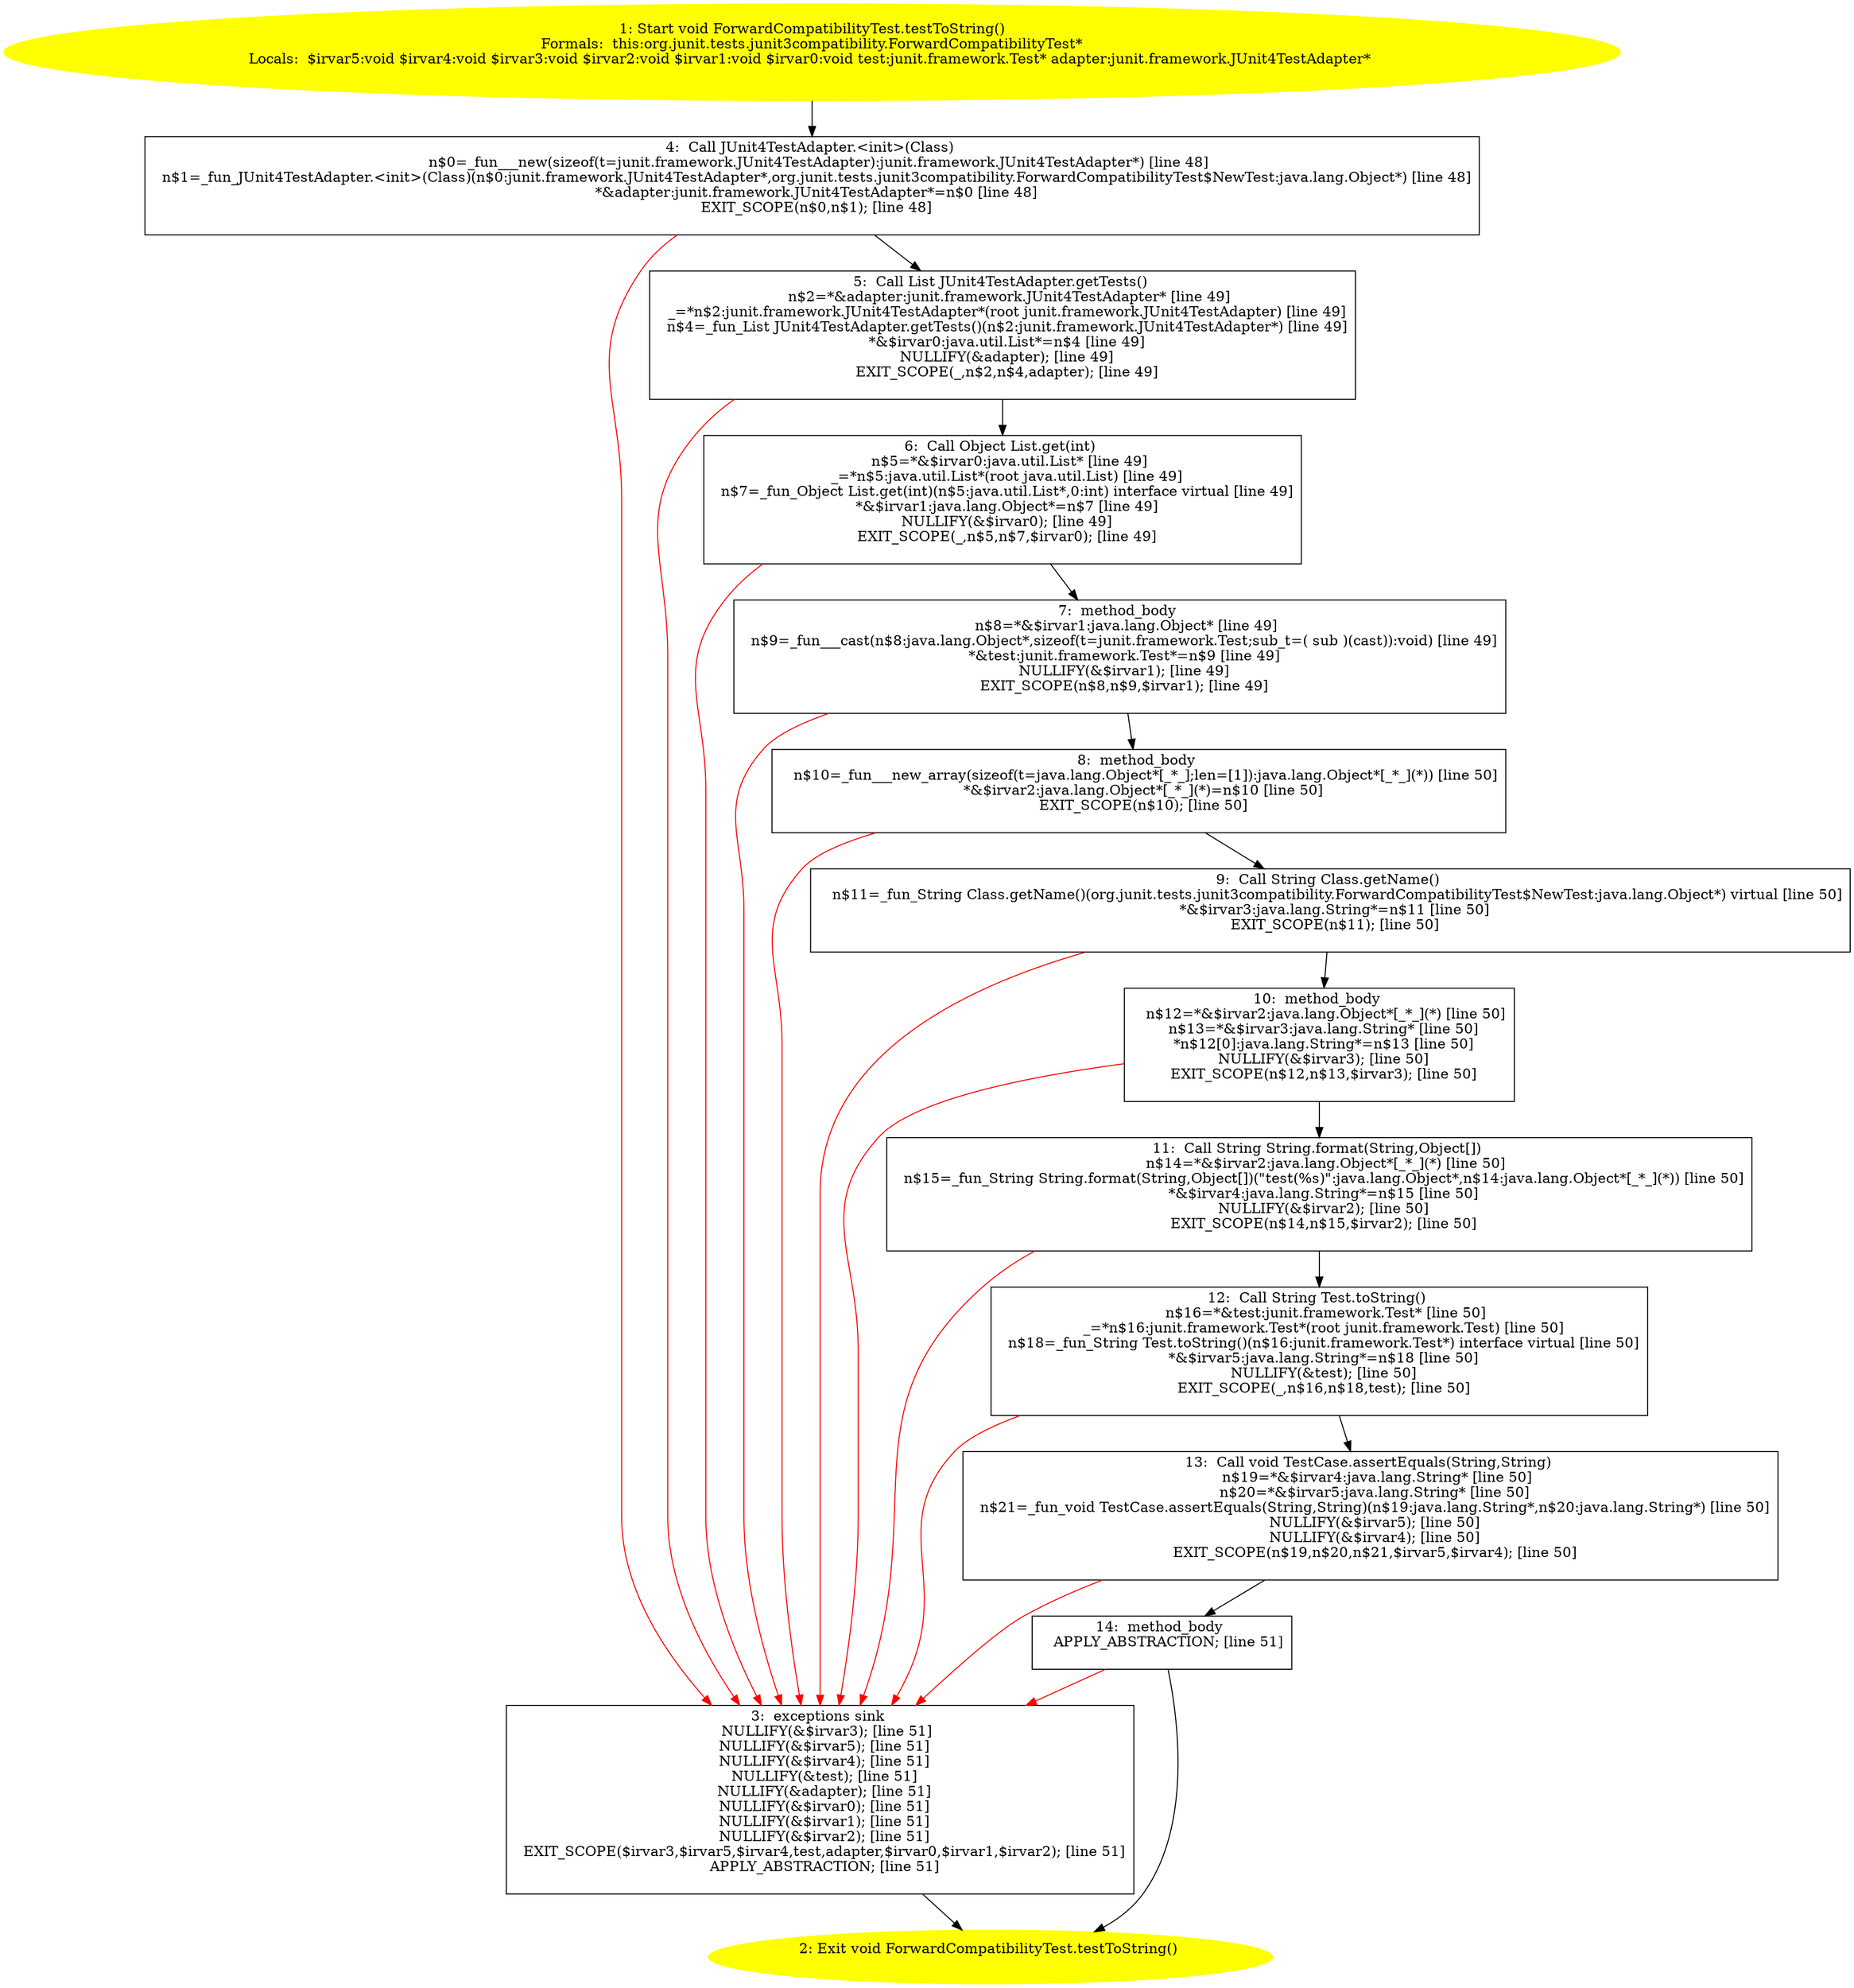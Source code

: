 /* @generated */
digraph cfg {
"org.junit.tests.junit3compatibility.ForwardCompatibilityTest.testToString():void.e5d812213af3d245447cc7a0baf3fdc0_1" [label="1: Start void ForwardCompatibilityTest.testToString()\nFormals:  this:org.junit.tests.junit3compatibility.ForwardCompatibilityTest*\nLocals:  $irvar5:void $irvar4:void $irvar3:void $irvar2:void $irvar1:void $irvar0:void test:junit.framework.Test* adapter:junit.framework.JUnit4TestAdapter* \n  " color=yellow style=filled]
	

	 "org.junit.tests.junit3compatibility.ForwardCompatibilityTest.testToString():void.e5d812213af3d245447cc7a0baf3fdc0_1" -> "org.junit.tests.junit3compatibility.ForwardCompatibilityTest.testToString():void.e5d812213af3d245447cc7a0baf3fdc0_4" ;
"org.junit.tests.junit3compatibility.ForwardCompatibilityTest.testToString():void.e5d812213af3d245447cc7a0baf3fdc0_2" [label="2: Exit void ForwardCompatibilityTest.testToString() \n  " color=yellow style=filled]
	

"org.junit.tests.junit3compatibility.ForwardCompatibilityTest.testToString():void.e5d812213af3d245447cc7a0baf3fdc0_3" [label="3:  exceptions sink \n   NULLIFY(&$irvar3); [line 51]\n  NULLIFY(&$irvar5); [line 51]\n  NULLIFY(&$irvar4); [line 51]\n  NULLIFY(&test); [line 51]\n  NULLIFY(&adapter); [line 51]\n  NULLIFY(&$irvar0); [line 51]\n  NULLIFY(&$irvar1); [line 51]\n  NULLIFY(&$irvar2); [line 51]\n  EXIT_SCOPE($irvar3,$irvar5,$irvar4,test,adapter,$irvar0,$irvar1,$irvar2); [line 51]\n  APPLY_ABSTRACTION; [line 51]\n " shape="box"]
	

	 "org.junit.tests.junit3compatibility.ForwardCompatibilityTest.testToString():void.e5d812213af3d245447cc7a0baf3fdc0_3" -> "org.junit.tests.junit3compatibility.ForwardCompatibilityTest.testToString():void.e5d812213af3d245447cc7a0baf3fdc0_2" ;
"org.junit.tests.junit3compatibility.ForwardCompatibilityTest.testToString():void.e5d812213af3d245447cc7a0baf3fdc0_4" [label="4:  Call JUnit4TestAdapter.<init>(Class) \n   n$0=_fun___new(sizeof(t=junit.framework.JUnit4TestAdapter):junit.framework.JUnit4TestAdapter*) [line 48]\n  n$1=_fun_JUnit4TestAdapter.<init>(Class)(n$0:junit.framework.JUnit4TestAdapter*,org.junit.tests.junit3compatibility.ForwardCompatibilityTest$NewTest:java.lang.Object*) [line 48]\n  *&adapter:junit.framework.JUnit4TestAdapter*=n$0 [line 48]\n  EXIT_SCOPE(n$0,n$1); [line 48]\n " shape="box"]
	

	 "org.junit.tests.junit3compatibility.ForwardCompatibilityTest.testToString():void.e5d812213af3d245447cc7a0baf3fdc0_4" -> "org.junit.tests.junit3compatibility.ForwardCompatibilityTest.testToString():void.e5d812213af3d245447cc7a0baf3fdc0_5" ;
	 "org.junit.tests.junit3compatibility.ForwardCompatibilityTest.testToString():void.e5d812213af3d245447cc7a0baf3fdc0_4" -> "org.junit.tests.junit3compatibility.ForwardCompatibilityTest.testToString():void.e5d812213af3d245447cc7a0baf3fdc0_3" [color="red" ];
"org.junit.tests.junit3compatibility.ForwardCompatibilityTest.testToString():void.e5d812213af3d245447cc7a0baf3fdc0_5" [label="5:  Call List JUnit4TestAdapter.getTests() \n   n$2=*&adapter:junit.framework.JUnit4TestAdapter* [line 49]\n  _=*n$2:junit.framework.JUnit4TestAdapter*(root junit.framework.JUnit4TestAdapter) [line 49]\n  n$4=_fun_List JUnit4TestAdapter.getTests()(n$2:junit.framework.JUnit4TestAdapter*) [line 49]\n  *&$irvar0:java.util.List*=n$4 [line 49]\n  NULLIFY(&adapter); [line 49]\n  EXIT_SCOPE(_,n$2,n$4,adapter); [line 49]\n " shape="box"]
	

	 "org.junit.tests.junit3compatibility.ForwardCompatibilityTest.testToString():void.e5d812213af3d245447cc7a0baf3fdc0_5" -> "org.junit.tests.junit3compatibility.ForwardCompatibilityTest.testToString():void.e5d812213af3d245447cc7a0baf3fdc0_6" ;
	 "org.junit.tests.junit3compatibility.ForwardCompatibilityTest.testToString():void.e5d812213af3d245447cc7a0baf3fdc0_5" -> "org.junit.tests.junit3compatibility.ForwardCompatibilityTest.testToString():void.e5d812213af3d245447cc7a0baf3fdc0_3" [color="red" ];
"org.junit.tests.junit3compatibility.ForwardCompatibilityTest.testToString():void.e5d812213af3d245447cc7a0baf3fdc0_6" [label="6:  Call Object List.get(int) \n   n$5=*&$irvar0:java.util.List* [line 49]\n  _=*n$5:java.util.List*(root java.util.List) [line 49]\n  n$7=_fun_Object List.get(int)(n$5:java.util.List*,0:int) interface virtual [line 49]\n  *&$irvar1:java.lang.Object*=n$7 [line 49]\n  NULLIFY(&$irvar0); [line 49]\n  EXIT_SCOPE(_,n$5,n$7,$irvar0); [line 49]\n " shape="box"]
	

	 "org.junit.tests.junit3compatibility.ForwardCompatibilityTest.testToString():void.e5d812213af3d245447cc7a0baf3fdc0_6" -> "org.junit.tests.junit3compatibility.ForwardCompatibilityTest.testToString():void.e5d812213af3d245447cc7a0baf3fdc0_7" ;
	 "org.junit.tests.junit3compatibility.ForwardCompatibilityTest.testToString():void.e5d812213af3d245447cc7a0baf3fdc0_6" -> "org.junit.tests.junit3compatibility.ForwardCompatibilityTest.testToString():void.e5d812213af3d245447cc7a0baf3fdc0_3" [color="red" ];
"org.junit.tests.junit3compatibility.ForwardCompatibilityTest.testToString():void.e5d812213af3d245447cc7a0baf3fdc0_7" [label="7:  method_body \n   n$8=*&$irvar1:java.lang.Object* [line 49]\n  n$9=_fun___cast(n$8:java.lang.Object*,sizeof(t=junit.framework.Test;sub_t=( sub )(cast)):void) [line 49]\n  *&test:junit.framework.Test*=n$9 [line 49]\n  NULLIFY(&$irvar1); [line 49]\n  EXIT_SCOPE(n$8,n$9,$irvar1); [line 49]\n " shape="box"]
	

	 "org.junit.tests.junit3compatibility.ForwardCompatibilityTest.testToString():void.e5d812213af3d245447cc7a0baf3fdc0_7" -> "org.junit.tests.junit3compatibility.ForwardCompatibilityTest.testToString():void.e5d812213af3d245447cc7a0baf3fdc0_8" ;
	 "org.junit.tests.junit3compatibility.ForwardCompatibilityTest.testToString():void.e5d812213af3d245447cc7a0baf3fdc0_7" -> "org.junit.tests.junit3compatibility.ForwardCompatibilityTest.testToString():void.e5d812213af3d245447cc7a0baf3fdc0_3" [color="red" ];
"org.junit.tests.junit3compatibility.ForwardCompatibilityTest.testToString():void.e5d812213af3d245447cc7a0baf3fdc0_8" [label="8:  method_body \n   n$10=_fun___new_array(sizeof(t=java.lang.Object*[_*_];len=[1]):java.lang.Object*[_*_](*)) [line 50]\n  *&$irvar2:java.lang.Object*[_*_](*)=n$10 [line 50]\n  EXIT_SCOPE(n$10); [line 50]\n " shape="box"]
	

	 "org.junit.tests.junit3compatibility.ForwardCompatibilityTest.testToString():void.e5d812213af3d245447cc7a0baf3fdc0_8" -> "org.junit.tests.junit3compatibility.ForwardCompatibilityTest.testToString():void.e5d812213af3d245447cc7a0baf3fdc0_9" ;
	 "org.junit.tests.junit3compatibility.ForwardCompatibilityTest.testToString():void.e5d812213af3d245447cc7a0baf3fdc0_8" -> "org.junit.tests.junit3compatibility.ForwardCompatibilityTest.testToString():void.e5d812213af3d245447cc7a0baf3fdc0_3" [color="red" ];
"org.junit.tests.junit3compatibility.ForwardCompatibilityTest.testToString():void.e5d812213af3d245447cc7a0baf3fdc0_9" [label="9:  Call String Class.getName() \n   n$11=_fun_String Class.getName()(org.junit.tests.junit3compatibility.ForwardCompatibilityTest$NewTest:java.lang.Object*) virtual [line 50]\n  *&$irvar3:java.lang.String*=n$11 [line 50]\n  EXIT_SCOPE(n$11); [line 50]\n " shape="box"]
	

	 "org.junit.tests.junit3compatibility.ForwardCompatibilityTest.testToString():void.e5d812213af3d245447cc7a0baf3fdc0_9" -> "org.junit.tests.junit3compatibility.ForwardCompatibilityTest.testToString():void.e5d812213af3d245447cc7a0baf3fdc0_10" ;
	 "org.junit.tests.junit3compatibility.ForwardCompatibilityTest.testToString():void.e5d812213af3d245447cc7a0baf3fdc0_9" -> "org.junit.tests.junit3compatibility.ForwardCompatibilityTest.testToString():void.e5d812213af3d245447cc7a0baf3fdc0_3" [color="red" ];
"org.junit.tests.junit3compatibility.ForwardCompatibilityTest.testToString():void.e5d812213af3d245447cc7a0baf3fdc0_10" [label="10:  method_body \n   n$12=*&$irvar2:java.lang.Object*[_*_](*) [line 50]\n  n$13=*&$irvar3:java.lang.String* [line 50]\n  *n$12[0]:java.lang.String*=n$13 [line 50]\n  NULLIFY(&$irvar3); [line 50]\n  EXIT_SCOPE(n$12,n$13,$irvar3); [line 50]\n " shape="box"]
	

	 "org.junit.tests.junit3compatibility.ForwardCompatibilityTest.testToString():void.e5d812213af3d245447cc7a0baf3fdc0_10" -> "org.junit.tests.junit3compatibility.ForwardCompatibilityTest.testToString():void.e5d812213af3d245447cc7a0baf3fdc0_11" ;
	 "org.junit.tests.junit3compatibility.ForwardCompatibilityTest.testToString():void.e5d812213af3d245447cc7a0baf3fdc0_10" -> "org.junit.tests.junit3compatibility.ForwardCompatibilityTest.testToString():void.e5d812213af3d245447cc7a0baf3fdc0_3" [color="red" ];
"org.junit.tests.junit3compatibility.ForwardCompatibilityTest.testToString():void.e5d812213af3d245447cc7a0baf3fdc0_11" [label="11:  Call String String.format(String,Object[]) \n   n$14=*&$irvar2:java.lang.Object*[_*_](*) [line 50]\n  n$15=_fun_String String.format(String,Object[])(\"test(%s)\":java.lang.Object*,n$14:java.lang.Object*[_*_](*)) [line 50]\n  *&$irvar4:java.lang.String*=n$15 [line 50]\n  NULLIFY(&$irvar2); [line 50]\n  EXIT_SCOPE(n$14,n$15,$irvar2); [line 50]\n " shape="box"]
	

	 "org.junit.tests.junit3compatibility.ForwardCompatibilityTest.testToString():void.e5d812213af3d245447cc7a0baf3fdc0_11" -> "org.junit.tests.junit3compatibility.ForwardCompatibilityTest.testToString():void.e5d812213af3d245447cc7a0baf3fdc0_12" ;
	 "org.junit.tests.junit3compatibility.ForwardCompatibilityTest.testToString():void.e5d812213af3d245447cc7a0baf3fdc0_11" -> "org.junit.tests.junit3compatibility.ForwardCompatibilityTest.testToString():void.e5d812213af3d245447cc7a0baf3fdc0_3" [color="red" ];
"org.junit.tests.junit3compatibility.ForwardCompatibilityTest.testToString():void.e5d812213af3d245447cc7a0baf3fdc0_12" [label="12:  Call String Test.toString() \n   n$16=*&test:junit.framework.Test* [line 50]\n  _=*n$16:junit.framework.Test*(root junit.framework.Test) [line 50]\n  n$18=_fun_String Test.toString()(n$16:junit.framework.Test*) interface virtual [line 50]\n  *&$irvar5:java.lang.String*=n$18 [line 50]\n  NULLIFY(&test); [line 50]\n  EXIT_SCOPE(_,n$16,n$18,test); [line 50]\n " shape="box"]
	

	 "org.junit.tests.junit3compatibility.ForwardCompatibilityTest.testToString():void.e5d812213af3d245447cc7a0baf3fdc0_12" -> "org.junit.tests.junit3compatibility.ForwardCompatibilityTest.testToString():void.e5d812213af3d245447cc7a0baf3fdc0_13" ;
	 "org.junit.tests.junit3compatibility.ForwardCompatibilityTest.testToString():void.e5d812213af3d245447cc7a0baf3fdc0_12" -> "org.junit.tests.junit3compatibility.ForwardCompatibilityTest.testToString():void.e5d812213af3d245447cc7a0baf3fdc0_3" [color="red" ];
"org.junit.tests.junit3compatibility.ForwardCompatibilityTest.testToString():void.e5d812213af3d245447cc7a0baf3fdc0_13" [label="13:  Call void TestCase.assertEquals(String,String) \n   n$19=*&$irvar4:java.lang.String* [line 50]\n  n$20=*&$irvar5:java.lang.String* [line 50]\n  n$21=_fun_void TestCase.assertEquals(String,String)(n$19:java.lang.String*,n$20:java.lang.String*) [line 50]\n  NULLIFY(&$irvar5); [line 50]\n  NULLIFY(&$irvar4); [line 50]\n  EXIT_SCOPE(n$19,n$20,n$21,$irvar5,$irvar4); [line 50]\n " shape="box"]
	

	 "org.junit.tests.junit3compatibility.ForwardCompatibilityTest.testToString():void.e5d812213af3d245447cc7a0baf3fdc0_13" -> "org.junit.tests.junit3compatibility.ForwardCompatibilityTest.testToString():void.e5d812213af3d245447cc7a0baf3fdc0_14" ;
	 "org.junit.tests.junit3compatibility.ForwardCompatibilityTest.testToString():void.e5d812213af3d245447cc7a0baf3fdc0_13" -> "org.junit.tests.junit3compatibility.ForwardCompatibilityTest.testToString():void.e5d812213af3d245447cc7a0baf3fdc0_3" [color="red" ];
"org.junit.tests.junit3compatibility.ForwardCompatibilityTest.testToString():void.e5d812213af3d245447cc7a0baf3fdc0_14" [label="14:  method_body \n   APPLY_ABSTRACTION; [line 51]\n " shape="box"]
	

	 "org.junit.tests.junit3compatibility.ForwardCompatibilityTest.testToString():void.e5d812213af3d245447cc7a0baf3fdc0_14" -> "org.junit.tests.junit3compatibility.ForwardCompatibilityTest.testToString():void.e5d812213af3d245447cc7a0baf3fdc0_2" ;
	 "org.junit.tests.junit3compatibility.ForwardCompatibilityTest.testToString():void.e5d812213af3d245447cc7a0baf3fdc0_14" -> "org.junit.tests.junit3compatibility.ForwardCompatibilityTest.testToString():void.e5d812213af3d245447cc7a0baf3fdc0_3" [color="red" ];
}
